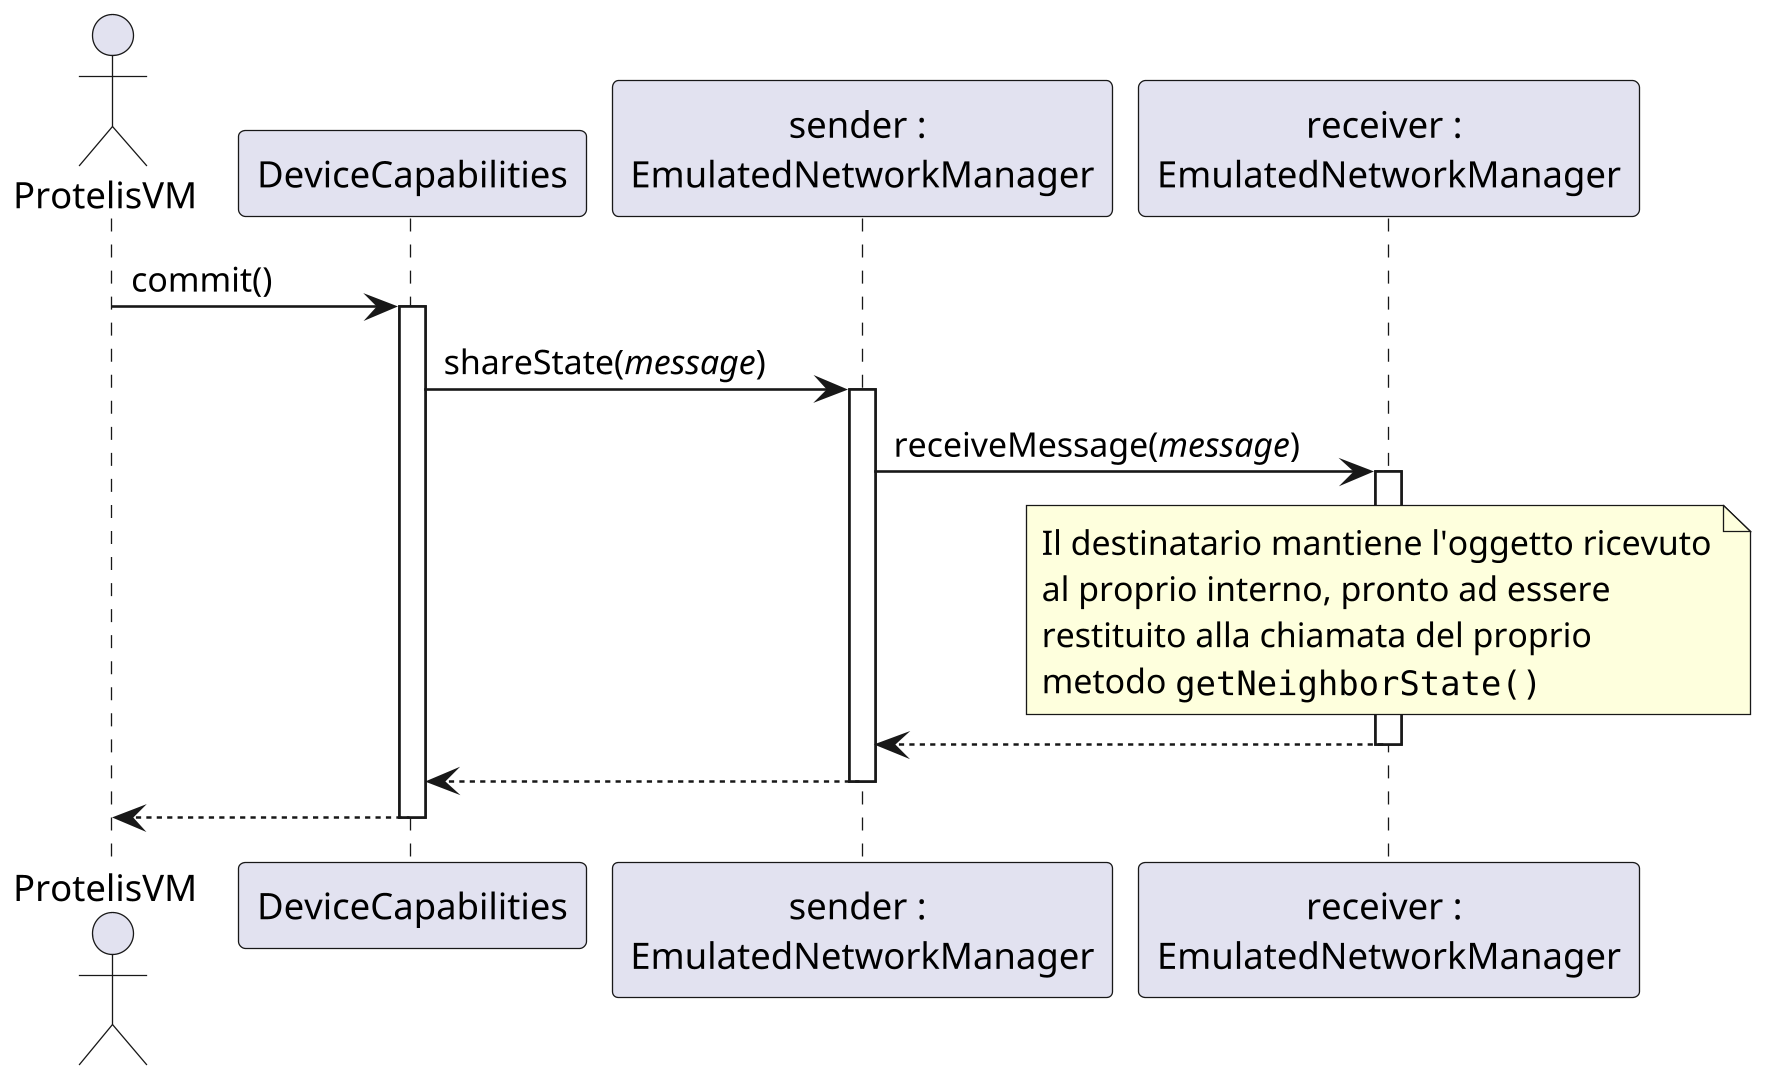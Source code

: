 @startuml

skinparam dpi 250
hide empty members

actor ProtelisVM
ProtelisVM -> DeviceCapabilities : commit()
activate DeviceCapabilities

DeviceCapabilities -> "sender : \nEmulatedNetworkManager" : shareState(//message//)
activate "sender : \nEmulatedNetworkManager"

"sender : \nEmulatedNetworkManager" -> "receiver : \nEmulatedNetworkManager" : receiveMessage(//message//)
activate "receiver : \nEmulatedNetworkManager"
note over "receiver : \nEmulatedNetworkManager": Il destinatario mantiene l'oggetto ricevuto\nal proprio interno, pronto ad essere\nrestituito alla chiamata del proprio\nmetodo ""getNeighborState()""
"receiver : \nEmulatedNetworkManager" --> "sender : \nEmulatedNetworkManager"
deactivate "receiver : \nEmulatedNetworkManager"

DeviceCapabilities <-- "sender : \nEmulatedNetworkManager"
deactivate "sender : \nEmulatedNetworkManager"

ProtelisVM <-- DeviceCapabilities
deactivate DeviceCapabilities
@enduml